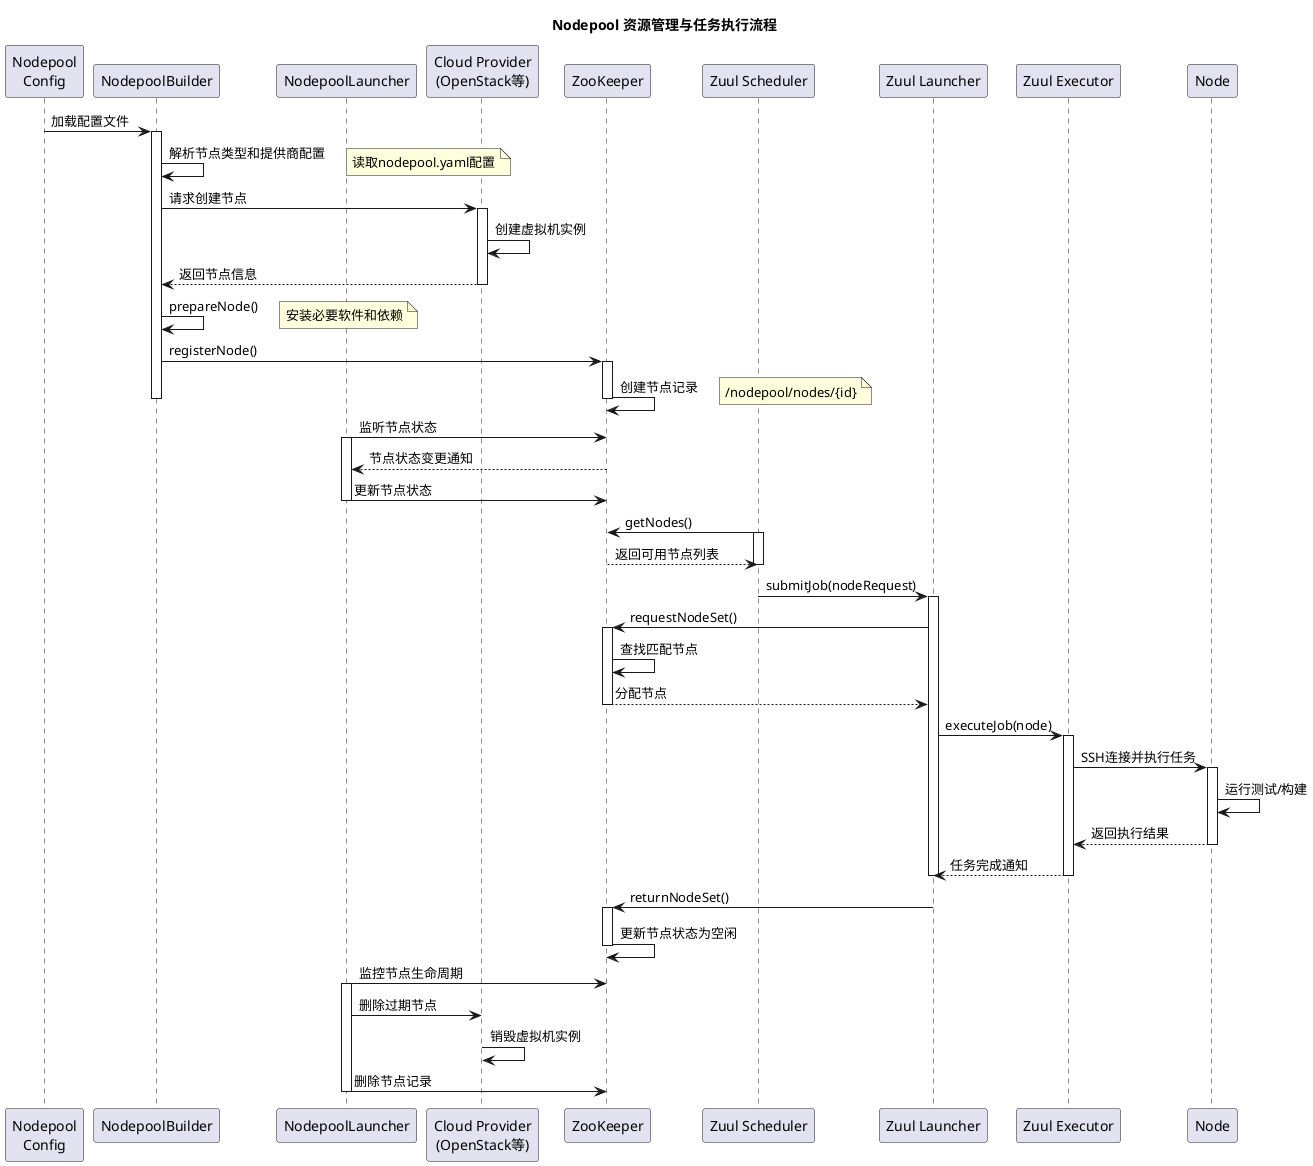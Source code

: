 @startuml
title Nodepool 资源管理与任务执行流程

' 定义参与者
participant "Nodepool\nConfig" as Config
participant "NodepoolBuilder" as Builder
participant "NodepoolLauncher" as Launcher
participant "Cloud Provider\n(OpenStack等)" as Cloud
participant "ZooKeeper" as ZK
participant "Zuul Scheduler" as Scheduler
participant "Zuul Launcher" as ZLauncher
participant "Zuul Executor" as Executor
participant "Node" as Node

' 配置加载流程
Config -> Builder : 加载配置文件
activate Builder
Builder -> Builder : 解析节点类型和提供商配置
note right: 读取nodepool.yaml配置

' 节点构建流程
Builder -> Cloud : 请求创建节点
activate Cloud
Cloud -> Cloud : 创建虚拟机实例
Cloud --> Builder : 返回节点信息
deactivate Cloud

' 节点准备流程
Builder -> Builder : prepareNode()
note right: 安装必要软件和依赖

' 节点注册流程
Builder -> ZK : registerNode()
activate ZK
ZK -> ZK : 创建节点记录
note right: /nodepool/nodes/{id}
deactivate ZK
deactivate Builder

' 节点状态管理
Launcher -> ZK : 监听节点状态
activate Launcher
ZK --> Launcher : 节点状态变更通知
Launcher -> ZK : 更新节点状态
deactivate Launcher

' Zuul 发现节点
Scheduler -> ZK : getNodes()
activate Scheduler
ZK --> Scheduler : 返回可用节点列表
deactivate Scheduler

' 任务调度流程
Scheduler -> ZLauncher : submitJob(nodeRequest)
activate ZLauncher
ZLauncher -> ZK : requestNodeSet()
activate ZK
ZK -> ZK : 查找匹配节点
ZK --> ZLauncher : 分配节点
deactivate ZK

' 任务执行流程
ZLauncher -> Executor : executeJob(node)
activate Executor
Executor -> Node : SSH连接并执行任务
activate Node
Node -> Node : 运行测试/构建
Node --> Executor : 返回执行结果
deactivate Node
Executor --> ZLauncher : 任务完成通知
deactivate Executor
deactivate ZLauncher

' 节点回收流程
ZLauncher -> ZK : returnNodeSet()
activate ZK
ZK -> ZK : 更新节点状态为空闲
deactivate ZK

' 节点清理流程
Launcher -> ZK : 监控节点生命周期
activate Launcher
Launcher -> Cloud : 删除过期节点
Cloud -> Cloud : 销毁虚拟机实例
Launcher -> ZK : 删除节点记录
deactivate Launcher

@enduml